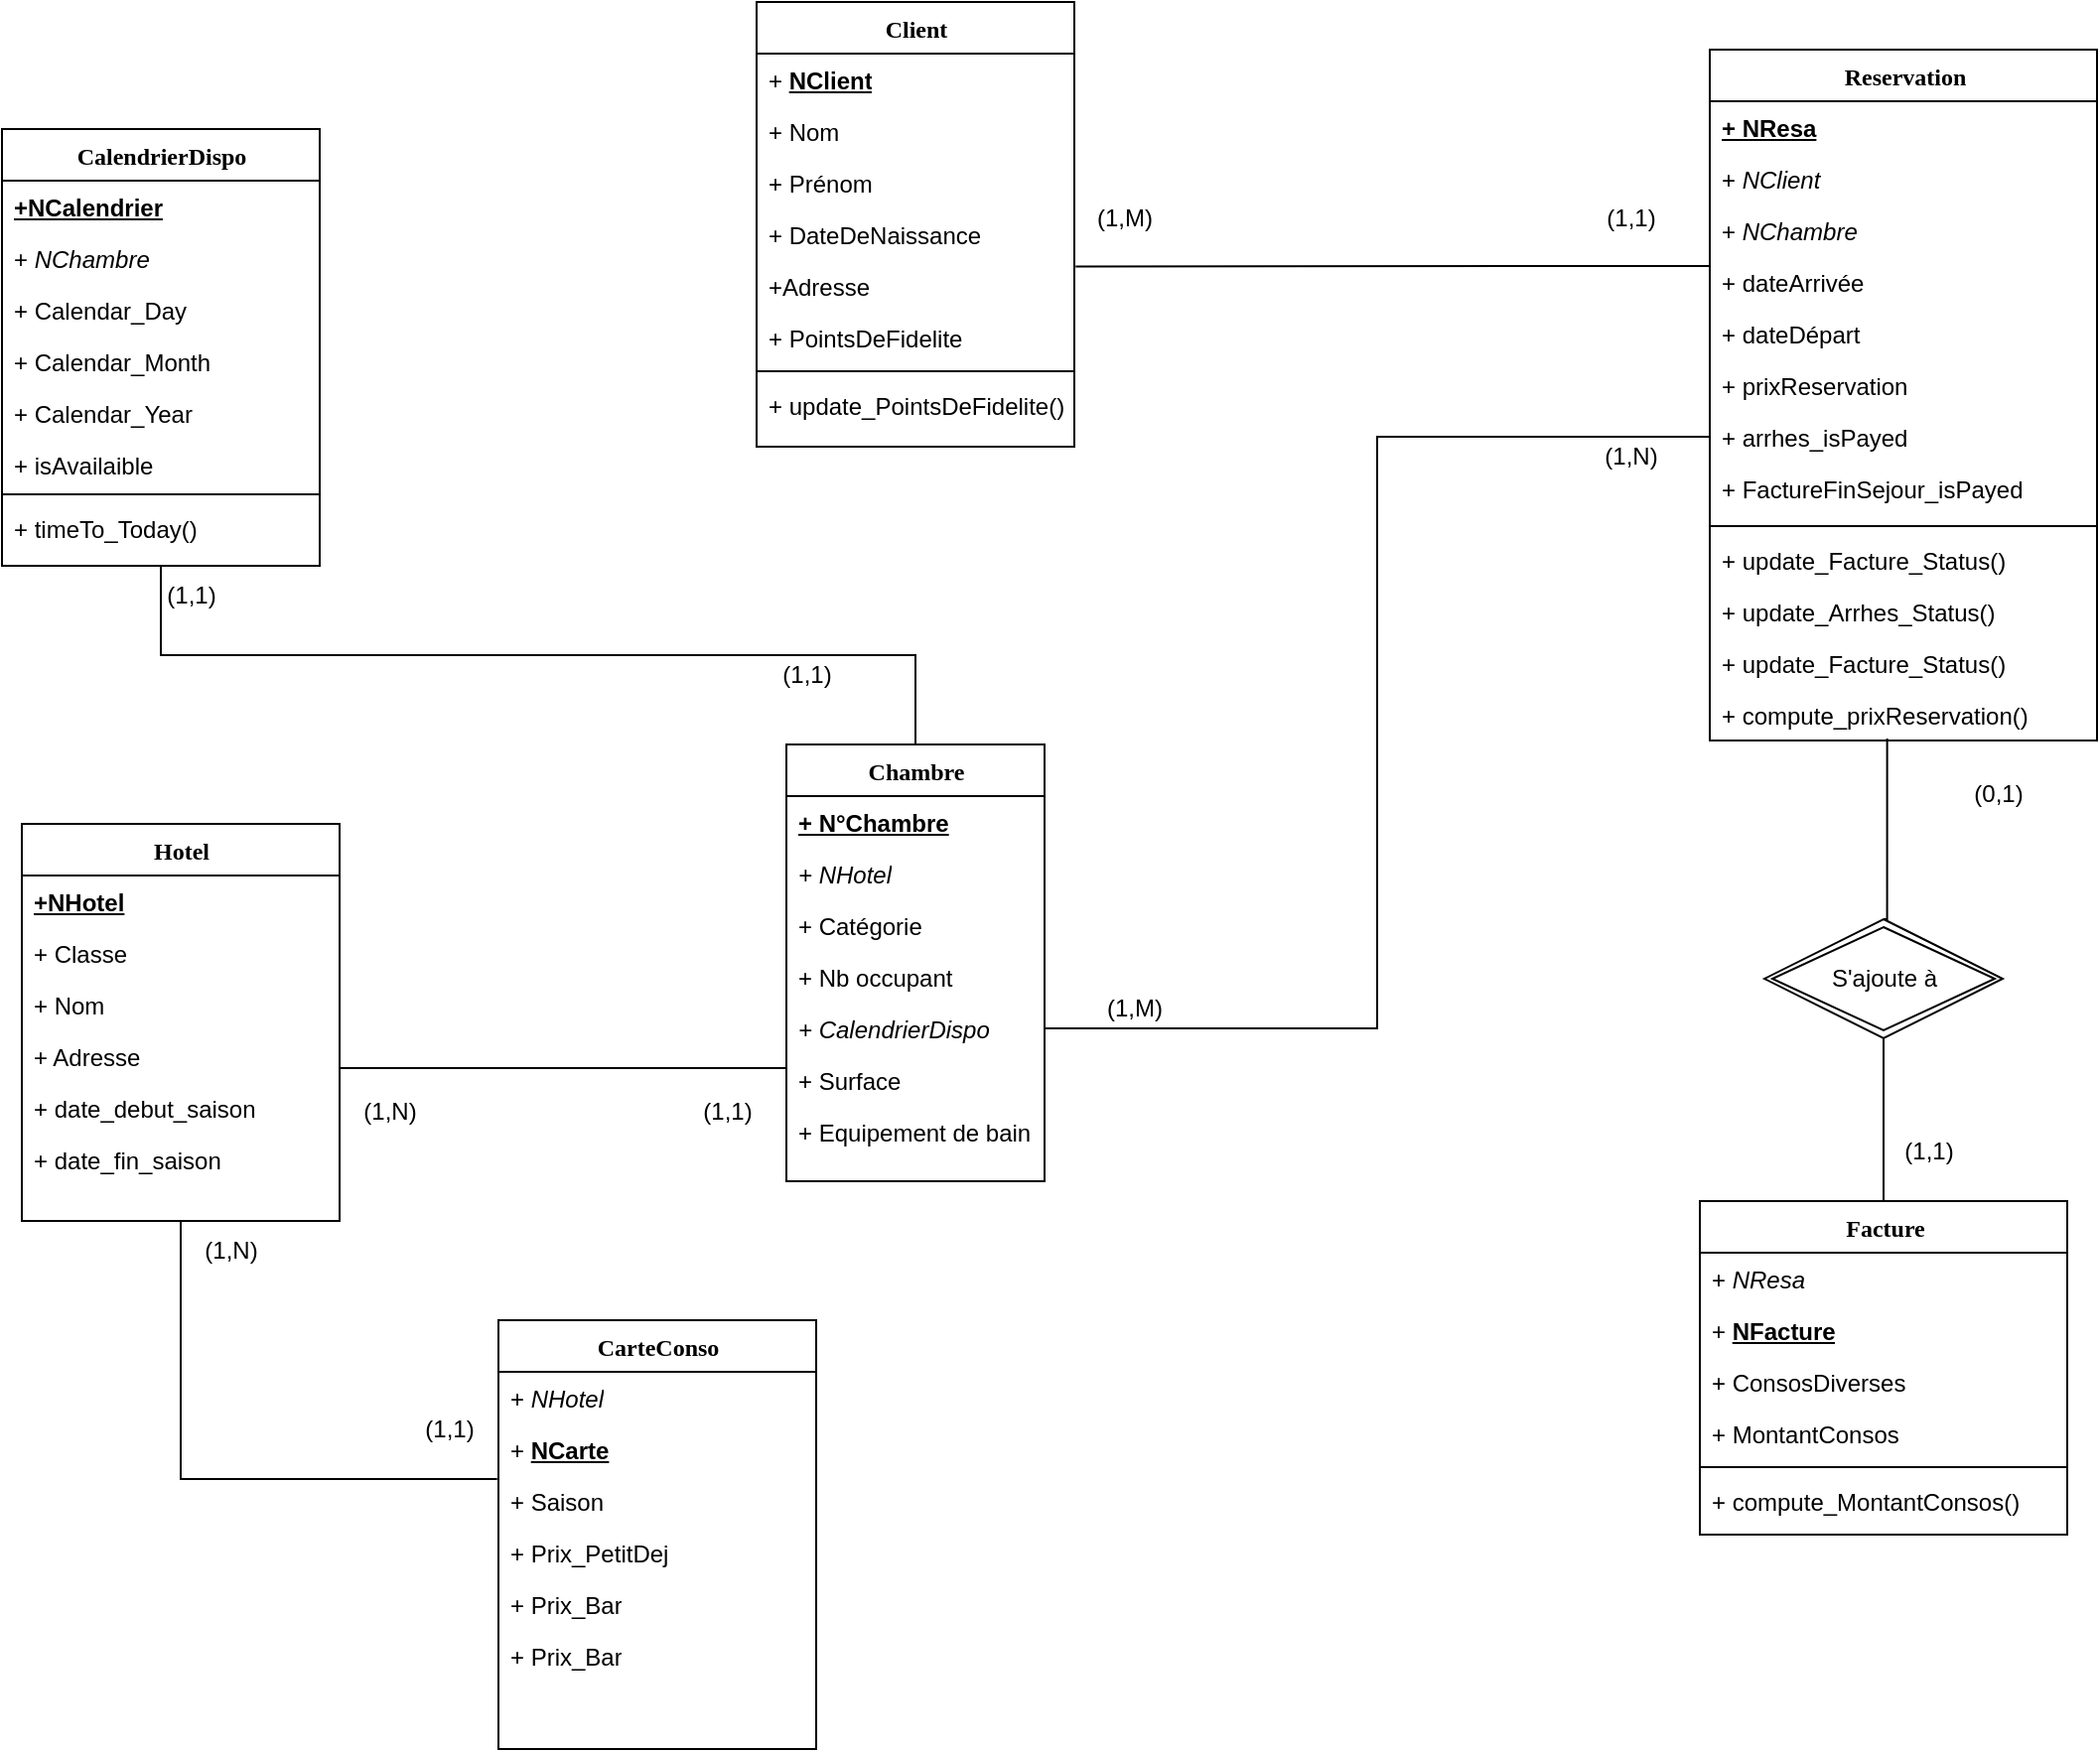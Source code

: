 <mxfile version="25.0.3">
  <diagram name="Page-1" id="9f46799a-70d6-7492-0946-bef42562c5a5">
    <mxGraphModel dx="2239" dy="1599" grid="1" gridSize="10" guides="1" tooltips="1" connect="1" arrows="1" fold="1" page="1" pageScale="1" pageWidth="1169" pageHeight="827" background="none" math="0" shadow="0">
      <root>
        <mxCell id="0" />
        <mxCell id="1" parent="0" />
        <mxCell id="CQkCgIDjcHMGLvw-nLST-4" style="edgeStyle=orthogonalEdgeStyle;rounded=0;orthogonalLoop=1;jettySize=auto;html=1;endArrow=classic;endFill=1;strokeColor=none;" parent="1" target="78961159f06e98e8-37" edge="1">
          <mxGeometry relative="1" as="geometry">
            <mxPoint x="-835" y="-280" as="sourcePoint" />
          </mxGeometry>
        </mxCell>
        <mxCell id="78961159f06e98e8-17" value="Chambre" style="swimlane;html=1;fontStyle=1;align=center;verticalAlign=top;childLayout=stackLayout;horizontal=1;startSize=26;horizontalStack=0;resizeParent=1;resizeLast=0;collapsible=1;marginBottom=0;swimlaneFillColor=#ffffff;rounded=0;shadow=0;comic=0;labelBackgroundColor=none;strokeWidth=1;fillColor=none;fontFamily=Verdana;fontSize=12" parent="1" vertex="1">
          <mxGeometry x="-745" y="-400" width="130" height="220" as="geometry" />
        </mxCell>
        <mxCell id="78961159f06e98e8-21" value="&lt;b&gt;&lt;u&gt;+ N°Chambre&lt;/u&gt;&lt;/b&gt;" style="text;html=1;strokeColor=none;fillColor=none;align=left;verticalAlign=top;spacingLeft=4;spacingRight=4;whiteSpace=wrap;overflow=hidden;rotatable=0;points=[[0,0.5],[1,0.5]];portConstraint=eastwest;" parent="78961159f06e98e8-17" vertex="1">
          <mxGeometry y="26" width="130" height="26" as="geometry" />
        </mxCell>
        <mxCell id="78961159f06e98e8-26" value="&lt;i&gt;+ NHotel&lt;/i&gt;" style="text;html=1;strokeColor=none;fillColor=none;align=left;verticalAlign=top;spacingLeft=4;spacingRight=4;whiteSpace=wrap;overflow=hidden;rotatable=0;points=[[0,0.5],[1,0.5]];portConstraint=eastwest;" parent="78961159f06e98e8-17" vertex="1">
          <mxGeometry y="52" width="130" height="26" as="geometry" />
        </mxCell>
        <mxCell id="78961159f06e98e8-23" value="+ Catégorie" style="text;html=1;strokeColor=none;fillColor=none;align=left;verticalAlign=top;spacingLeft=4;spacingRight=4;whiteSpace=wrap;overflow=hidden;rotatable=0;points=[[0,0.5],[1,0.5]];portConstraint=eastwest;" parent="78961159f06e98e8-17" vertex="1">
          <mxGeometry y="78" width="130" height="26" as="geometry" />
        </mxCell>
        <mxCell id="78961159f06e98e8-25" value="+ Nb occupant" style="text;html=1;strokeColor=none;fillColor=none;align=left;verticalAlign=top;spacingLeft=4;spacingRight=4;whiteSpace=wrap;overflow=hidden;rotatable=0;points=[[0,0.5],[1,0.5]];portConstraint=eastwest;" parent="78961159f06e98e8-17" vertex="1">
          <mxGeometry y="104" width="130" height="26" as="geometry" />
        </mxCell>
        <mxCell id="78961159f06e98e8-24" value="&lt;i&gt;+ CalendrierDispo&lt;/i&gt;" style="text;html=1;strokeColor=none;fillColor=none;align=left;verticalAlign=top;spacingLeft=4;spacingRight=4;whiteSpace=wrap;overflow=hidden;rotatable=0;points=[[0,0.5],[1,0.5]];portConstraint=eastwest;" parent="78961159f06e98e8-17" vertex="1">
          <mxGeometry y="130" width="130" height="26" as="geometry" />
        </mxCell>
        <mxCell id="CQkCgIDjcHMGLvw-nLST-2" value="+ Surface" style="text;html=1;strokeColor=none;fillColor=none;align=left;verticalAlign=top;spacingLeft=4;spacingRight=4;whiteSpace=wrap;overflow=hidden;rotatable=0;points=[[0,0.5],[1,0.5]];portConstraint=eastwest;" parent="78961159f06e98e8-17" vertex="1">
          <mxGeometry y="156" width="130" height="26" as="geometry" />
        </mxCell>
        <mxCell id="CQkCgIDjcHMGLvw-nLST-3" value="+ Equipement de bain" style="text;html=1;strokeColor=none;fillColor=none;align=left;verticalAlign=top;spacingLeft=4;spacingRight=4;whiteSpace=wrap;overflow=hidden;rotatable=0;points=[[0,0.5],[1,0.5]];portConstraint=eastwest;" parent="78961159f06e98e8-17" vertex="1">
          <mxGeometry y="182" width="130" height="26" as="geometry" />
        </mxCell>
        <mxCell id="78961159f06e98e8-30" value="Hotel" style="swimlane;html=1;fontStyle=1;align=center;verticalAlign=top;childLayout=stackLayout;horizontal=1;startSize=26;horizontalStack=0;resizeParent=1;resizeLast=0;collapsible=1;marginBottom=0;swimlaneFillColor=#ffffff;rounded=0;shadow=0;comic=0;labelBackgroundColor=none;strokeWidth=1;fillColor=none;fontFamily=Verdana;fontSize=12" parent="1" vertex="1">
          <mxGeometry x="-1130" y="-360" width="160" height="200" as="geometry" />
        </mxCell>
        <mxCell id="78961159f06e98e8-31" value="&lt;b&gt;&lt;u&gt;+NHotel&lt;/u&gt;&lt;/b&gt;" style="text;html=1;strokeColor=none;fillColor=none;align=left;verticalAlign=top;spacingLeft=4;spacingRight=4;whiteSpace=wrap;overflow=hidden;rotatable=0;points=[[0,0.5],[1,0.5]];portConstraint=eastwest;" parent="78961159f06e98e8-30" vertex="1">
          <mxGeometry y="26" width="160" height="26" as="geometry" />
        </mxCell>
        <mxCell id="78961159f06e98e8-32" value="+ Classe" style="text;html=1;strokeColor=none;fillColor=none;align=left;verticalAlign=top;spacingLeft=4;spacingRight=4;whiteSpace=wrap;overflow=hidden;rotatable=0;points=[[0,0.5],[1,0.5]];portConstraint=eastwest;" parent="78961159f06e98e8-30" vertex="1">
          <mxGeometry y="52" width="160" height="26" as="geometry" />
        </mxCell>
        <mxCell id="78961159f06e98e8-34" value="+ Nom" style="text;html=1;strokeColor=none;fillColor=none;align=left;verticalAlign=top;spacingLeft=4;spacingRight=4;whiteSpace=wrap;overflow=hidden;rotatable=0;points=[[0,0.5],[1,0.5]];portConstraint=eastwest;" parent="78961159f06e98e8-30" vertex="1">
          <mxGeometry y="78" width="160" height="26" as="geometry" />
        </mxCell>
        <mxCell id="78961159f06e98e8-36" value="+ Adresse" style="text;html=1;strokeColor=none;fillColor=none;align=left;verticalAlign=top;spacingLeft=4;spacingRight=4;whiteSpace=wrap;overflow=hidden;rotatable=0;points=[[0,0.5],[1,0.5]];portConstraint=eastwest;" parent="78961159f06e98e8-30" vertex="1">
          <mxGeometry y="104" width="160" height="26" as="geometry" />
        </mxCell>
        <mxCell id="78961159f06e98e8-37" value="&lt;div&gt;+ date_debut_saison&lt;/div&gt;" style="text;html=1;strokeColor=none;fillColor=none;align=left;verticalAlign=top;spacingLeft=4;spacingRight=4;whiteSpace=wrap;overflow=hidden;rotatable=0;points=[[0,0.5],[1,0.5]];portConstraint=eastwest;" parent="78961159f06e98e8-30" vertex="1">
          <mxGeometry y="130" width="160" height="26" as="geometry" />
        </mxCell>
        <mxCell id="yPC3rcjIszFFIL1lVHOC-1" value="&lt;div&gt;+ date_fin_saison&lt;/div&gt;" style="text;html=1;strokeColor=none;fillColor=none;align=left;verticalAlign=top;spacingLeft=4;spacingRight=4;whiteSpace=wrap;overflow=hidden;rotatable=0;points=[[0,0.5],[1,0.5]];portConstraint=eastwest;" vertex="1" parent="78961159f06e98e8-30">
          <mxGeometry y="156" width="160" height="26" as="geometry" />
        </mxCell>
        <mxCell id="78961159f06e98e8-43" value="Client" style="swimlane;html=1;fontStyle=1;align=center;verticalAlign=top;childLayout=stackLayout;horizontal=1;startSize=26;horizontalStack=0;resizeParent=1;resizeLast=0;collapsible=1;marginBottom=0;swimlaneFillColor=#ffffff;rounded=0;shadow=0;comic=0;labelBackgroundColor=none;strokeWidth=1;fillColor=none;fontFamily=Verdana;fontSize=12" parent="1" vertex="1">
          <mxGeometry x="-760" y="-774" width="160" height="224" as="geometry" />
        </mxCell>
        <mxCell id="78961159f06e98e8-44" value="+ &lt;b&gt;&lt;u&gt;NClient&lt;/u&gt;&lt;/b&gt;" style="text;html=1;strokeColor=none;fillColor=none;align=left;verticalAlign=top;spacingLeft=4;spacingRight=4;whiteSpace=wrap;overflow=hidden;rotatable=0;points=[[0,0.5],[1,0.5]];portConstraint=eastwest;" parent="78961159f06e98e8-43" vertex="1">
          <mxGeometry y="26" width="160" height="26" as="geometry" />
        </mxCell>
        <mxCell id="78961159f06e98e8-45" value="+ Nom" style="text;html=1;strokeColor=none;fillColor=none;align=left;verticalAlign=top;spacingLeft=4;spacingRight=4;whiteSpace=wrap;overflow=hidden;rotatable=0;points=[[0,0.5],[1,0.5]];portConstraint=eastwest;" parent="78961159f06e98e8-43" vertex="1">
          <mxGeometry y="52" width="160" height="26" as="geometry" />
        </mxCell>
        <mxCell id="78961159f06e98e8-49" value="+ Prénom " style="text;html=1;strokeColor=none;fillColor=none;align=left;verticalAlign=top;spacingLeft=4;spacingRight=4;whiteSpace=wrap;overflow=hidden;rotatable=0;points=[[0,0.5],[1,0.5]];portConstraint=eastwest;" parent="78961159f06e98e8-43" vertex="1">
          <mxGeometry y="78" width="160" height="26" as="geometry" />
        </mxCell>
        <mxCell id="78961159f06e98e8-50" value="+ DateDeNaissance" style="text;html=1;strokeColor=none;fillColor=none;align=left;verticalAlign=top;spacingLeft=4;spacingRight=4;whiteSpace=wrap;overflow=hidden;rotatable=0;points=[[0,0.5],[1,0.5]];portConstraint=eastwest;" parent="78961159f06e98e8-43" vertex="1">
          <mxGeometry y="104" width="160" height="26" as="geometry" />
        </mxCell>
        <mxCell id="CQkCgIDjcHMGLvw-nLST-9" value="+Adresse" style="text;html=1;strokeColor=none;fillColor=none;align=left;verticalAlign=top;spacingLeft=4;spacingRight=4;whiteSpace=wrap;overflow=hidden;rotatable=0;points=[[0,0.5],[1,0.5]];portConstraint=eastwest;" parent="78961159f06e98e8-43" vertex="1">
          <mxGeometry y="130" width="160" height="26" as="geometry" />
        </mxCell>
        <mxCell id="CQkCgIDjcHMGLvw-nLST-10" value="+ PointsDeFidelite" style="text;html=1;strokeColor=none;fillColor=none;align=left;verticalAlign=top;spacingLeft=4;spacingRight=4;whiteSpace=wrap;overflow=hidden;rotatable=0;points=[[0,0.5],[1,0.5]];portConstraint=eastwest;" parent="78961159f06e98e8-43" vertex="1">
          <mxGeometry y="156" width="160" height="26" as="geometry" />
        </mxCell>
        <mxCell id="yPC3rcjIszFFIL1lVHOC-23" value="" style="line;strokeWidth=1;fillColor=none;align=left;verticalAlign=middle;spacingTop=-1;spacingLeft=3;spacingRight=3;rotatable=0;labelPosition=right;points=[];portConstraint=eastwest;strokeColor=inherit;" vertex="1" parent="78961159f06e98e8-43">
          <mxGeometry y="182" width="160" height="8" as="geometry" />
        </mxCell>
        <mxCell id="CQkCgIDjcHMGLvw-nLST-11" value="+ update_PointsDeFidelite()" style="text;html=1;strokeColor=none;fillColor=none;align=left;verticalAlign=top;spacingLeft=4;spacingRight=4;whiteSpace=wrap;overflow=hidden;rotatable=0;points=[[0,0.5],[1,0.5]];portConstraint=eastwest;" parent="78961159f06e98e8-43" vertex="1">
          <mxGeometry y="190" width="160" height="26" as="geometry" />
        </mxCell>
        <mxCell id="78961159f06e98e8-56" value="CalendrierDispo" style="swimlane;html=1;fontStyle=1;align=center;verticalAlign=top;childLayout=stackLayout;horizontal=1;startSize=26;horizontalStack=0;resizeParent=1;resizeLast=0;collapsible=1;marginBottom=0;swimlaneFillColor=#ffffff;rounded=0;shadow=0;comic=0;labelBackgroundColor=none;strokeWidth=1;fillColor=none;fontFamily=Verdana;fontSize=12" parent="1" vertex="1">
          <mxGeometry x="-1140" y="-710" width="160" height="220" as="geometry" />
        </mxCell>
        <mxCell id="78961159f06e98e8-57" value="&lt;b&gt;&lt;u&gt;+NCalendrier&lt;/u&gt;&lt;/b&gt;" style="text;html=1;strokeColor=none;fillColor=none;align=left;verticalAlign=top;spacingLeft=4;spacingRight=4;whiteSpace=wrap;overflow=hidden;rotatable=0;points=[[0,0.5],[1,0.5]];portConstraint=eastwest;" parent="78961159f06e98e8-56" vertex="1">
          <mxGeometry y="26" width="160" height="26" as="geometry" />
        </mxCell>
        <mxCell id="78961159f06e98e8-58" value="+ &lt;i&gt;NChambre&lt;/i&gt;" style="text;html=1;strokeColor=none;fillColor=none;align=left;verticalAlign=top;spacingLeft=4;spacingRight=4;whiteSpace=wrap;overflow=hidden;rotatable=0;points=[[0,0.5],[1,0.5]];portConstraint=eastwest;" parent="78961159f06e98e8-56" vertex="1">
          <mxGeometry y="52" width="160" height="26" as="geometry" />
        </mxCell>
        <mxCell id="78961159f06e98e8-59" value="+ Calendar_Day" style="text;html=1;strokeColor=none;fillColor=none;align=left;verticalAlign=top;spacingLeft=4;spacingRight=4;whiteSpace=wrap;overflow=hidden;rotatable=0;points=[[0,0.5],[1,0.5]];portConstraint=eastwest;" parent="78961159f06e98e8-56" vertex="1">
          <mxGeometry y="78" width="160" height="26" as="geometry" />
        </mxCell>
        <mxCell id="yPC3rcjIszFFIL1lVHOC-6" value="+ Calendar_Month" style="text;html=1;strokeColor=none;fillColor=none;align=left;verticalAlign=top;spacingLeft=4;spacingRight=4;whiteSpace=wrap;overflow=hidden;rotatable=0;points=[[0,0.5],[1,0.5]];portConstraint=eastwest;" vertex="1" parent="78961159f06e98e8-56">
          <mxGeometry y="104" width="160" height="26" as="geometry" />
        </mxCell>
        <mxCell id="yPC3rcjIszFFIL1lVHOC-7" value="+ Calendar_Year" style="text;html=1;strokeColor=none;fillColor=none;align=left;verticalAlign=top;spacingLeft=4;spacingRight=4;whiteSpace=wrap;overflow=hidden;rotatable=0;points=[[0,0.5],[1,0.5]];portConstraint=eastwest;" vertex="1" parent="78961159f06e98e8-56">
          <mxGeometry y="130" width="160" height="26" as="geometry" />
        </mxCell>
        <mxCell id="78961159f06e98e8-60" value="+ isAvailaible" style="text;html=1;strokeColor=none;fillColor=none;align=left;verticalAlign=top;spacingLeft=4;spacingRight=4;whiteSpace=wrap;overflow=hidden;rotatable=0;points=[[0,0.5],[1,0.5]];portConstraint=eastwest;" parent="78961159f06e98e8-56" vertex="1">
          <mxGeometry y="156" width="160" height="24" as="geometry" />
        </mxCell>
        <mxCell id="yPC3rcjIszFFIL1lVHOC-14" value="" style="line;strokeWidth=1;fillColor=none;align=left;verticalAlign=middle;spacingTop=-1;spacingLeft=3;spacingRight=3;rotatable=0;labelPosition=right;points=[];portConstraint=eastwest;strokeColor=inherit;" vertex="1" parent="78961159f06e98e8-56">
          <mxGeometry y="180" width="160" height="8" as="geometry" />
        </mxCell>
        <mxCell id="yPC3rcjIszFFIL1lVHOC-16" value="+ timeTo_Today()" style="text;strokeColor=none;fillColor=none;align=left;verticalAlign=top;spacingLeft=4;spacingRight=4;overflow=hidden;rotatable=0;points=[[0,0.5],[1,0.5]];portConstraint=eastwest;whiteSpace=wrap;html=1;" vertex="1" parent="78961159f06e98e8-56">
          <mxGeometry y="188" width="160" height="26" as="geometry" />
        </mxCell>
        <mxCell id="78961159f06e98e8-82" value="Reservation" style="swimlane;html=1;fontStyle=1;align=center;verticalAlign=top;childLayout=stackLayout;horizontal=1;startSize=26;horizontalStack=0;resizeParent=1;resizeLast=0;collapsible=1;marginBottom=0;swimlaneFillColor=#ffffff;rounded=0;shadow=0;comic=0;labelBackgroundColor=none;strokeWidth=1;fillColor=none;fontFamily=Verdana;fontSize=12" parent="1" vertex="1">
          <mxGeometry x="-280" y="-750" width="195" height="348" as="geometry" />
        </mxCell>
        <mxCell id="78961159f06e98e8-83" value="&lt;b&gt;&lt;u&gt;+ NResa&lt;/u&gt;&lt;/b&gt;" style="text;html=1;strokeColor=none;fillColor=none;align=left;verticalAlign=top;spacingLeft=4;spacingRight=4;whiteSpace=wrap;overflow=hidden;rotatable=0;points=[[0,0.5],[1,0.5]];portConstraint=eastwest;" parent="78961159f06e98e8-82" vertex="1">
          <mxGeometry y="26" width="195" height="26" as="geometry" />
        </mxCell>
        <mxCell id="78961159f06e98e8-84" value="+ &lt;i&gt;NClient&lt;/i&gt;" style="text;html=1;strokeColor=none;fillColor=none;align=left;verticalAlign=top;spacingLeft=4;spacingRight=4;whiteSpace=wrap;overflow=hidden;rotatable=0;points=[[0,0.5],[1,0.5]];portConstraint=eastwest;" parent="78961159f06e98e8-82" vertex="1">
          <mxGeometry y="52" width="195" height="26" as="geometry" />
        </mxCell>
        <mxCell id="78961159f06e98e8-85" value="+ &lt;i&gt;NChambre&lt;/i&gt;" style="text;html=1;strokeColor=none;fillColor=none;align=left;verticalAlign=top;spacingLeft=4;spacingRight=4;whiteSpace=wrap;overflow=hidden;rotatable=0;points=[[0,0.5],[1,0.5]];portConstraint=eastwest;" parent="78961159f06e98e8-82" vertex="1">
          <mxGeometry y="78" width="195" height="26" as="geometry" />
        </mxCell>
        <mxCell id="78961159f06e98e8-86" value="+ dateArrivée" style="text;html=1;strokeColor=none;fillColor=none;align=left;verticalAlign=top;spacingLeft=4;spacingRight=4;whiteSpace=wrap;overflow=hidden;rotatable=0;points=[[0,0.5],[1,0.5]];portConstraint=eastwest;" parent="78961159f06e98e8-82" vertex="1">
          <mxGeometry y="104" width="195" height="26" as="geometry" />
        </mxCell>
        <mxCell id="78961159f06e98e8-87" value="+ dateDépart" style="text;html=1;strokeColor=none;fillColor=none;align=left;verticalAlign=top;spacingLeft=4;spacingRight=4;whiteSpace=wrap;overflow=hidden;rotatable=0;points=[[0,0.5],[1,0.5]];portConstraint=eastwest;" parent="78961159f06e98e8-82" vertex="1">
          <mxGeometry y="130" width="195" height="26" as="geometry" />
        </mxCell>
        <mxCell id="yPC3rcjIszFFIL1lVHOC-25" value="+ prixReservation" style="text;html=1;strokeColor=none;fillColor=none;align=left;verticalAlign=top;spacingLeft=4;spacingRight=4;whiteSpace=wrap;overflow=hidden;rotatable=0;points=[[0,0.5],[1,0.5]];portConstraint=eastwest;" vertex="1" parent="78961159f06e98e8-82">
          <mxGeometry y="156" width="195" height="26" as="geometry" />
        </mxCell>
        <mxCell id="78961159f06e98e8-88" value="+ arrhes_isPayed" style="text;html=1;strokeColor=none;fillColor=none;align=left;verticalAlign=top;spacingLeft=4;spacingRight=4;whiteSpace=wrap;overflow=hidden;rotatable=0;points=[[0,0.5],[1,0.5]];portConstraint=eastwest;" parent="78961159f06e98e8-82" vertex="1">
          <mxGeometry y="182" width="195" height="26" as="geometry" />
        </mxCell>
        <mxCell id="yPC3rcjIszFFIL1lVHOC-5" value="+ FactureFinSejour_isPayed" style="text;html=1;strokeColor=none;fillColor=none;align=left;verticalAlign=top;spacingLeft=4;spacingRight=4;whiteSpace=wrap;overflow=hidden;rotatable=0;points=[[0,0.5],[1,0.5]];portConstraint=eastwest;" vertex="1" parent="78961159f06e98e8-82">
          <mxGeometry y="208" width="195" height="28" as="geometry" />
        </mxCell>
        <mxCell id="yPC3rcjIszFFIL1lVHOC-17" value="" style="line;strokeWidth=1;fillColor=none;align=left;verticalAlign=middle;spacingTop=-1;spacingLeft=3;spacingRight=3;rotatable=0;labelPosition=right;points=[];portConstraint=eastwest;strokeColor=inherit;" vertex="1" parent="78961159f06e98e8-82">
          <mxGeometry y="236" width="195" height="8" as="geometry" />
        </mxCell>
        <mxCell id="yPC3rcjIszFFIL1lVHOC-22" value="+ update_Facture_Status()" style="text;strokeColor=none;fillColor=none;align=left;verticalAlign=top;spacingLeft=4;spacingRight=4;overflow=hidden;rotatable=0;points=[[0,0.5],[1,0.5]];portConstraint=eastwest;whiteSpace=wrap;html=1;" vertex="1" parent="78961159f06e98e8-82">
          <mxGeometry y="244" width="195" height="26" as="geometry" />
        </mxCell>
        <mxCell id="yPC3rcjIszFFIL1lVHOC-18" value="+ update_Arrhes_Status()" style="text;strokeColor=none;fillColor=none;align=left;verticalAlign=top;spacingLeft=4;spacingRight=4;overflow=hidden;rotatable=0;points=[[0,0.5],[1,0.5]];portConstraint=eastwest;whiteSpace=wrap;html=1;" vertex="1" parent="78961159f06e98e8-82">
          <mxGeometry y="270" width="195" height="26" as="geometry" />
        </mxCell>
        <mxCell id="yPC3rcjIszFFIL1lVHOC-19" value="+ update_Facture_Status()" style="text;strokeColor=none;fillColor=none;align=left;verticalAlign=top;spacingLeft=4;spacingRight=4;overflow=hidden;rotatable=0;points=[[0,0.5],[1,0.5]];portConstraint=eastwest;whiteSpace=wrap;html=1;" vertex="1" parent="78961159f06e98e8-82">
          <mxGeometry y="296" width="195" height="26" as="geometry" />
        </mxCell>
        <mxCell id="yPC3rcjIszFFIL1lVHOC-26" value="+ compute_prixReservation()" style="text;strokeColor=none;fillColor=none;align=left;verticalAlign=top;spacingLeft=4;spacingRight=4;overflow=hidden;rotatable=0;points=[[0,0.5],[1,0.5]];portConstraint=eastwest;whiteSpace=wrap;html=1;" vertex="1" parent="78961159f06e98e8-82">
          <mxGeometry y="322" width="195" height="26" as="geometry" />
        </mxCell>
        <mxCell id="78961159f06e98e8-95" value="Facture" style="swimlane;html=1;fontStyle=1;align=center;verticalAlign=top;childLayout=stackLayout;horizontal=1;startSize=26;horizontalStack=0;resizeParent=1;resizeLast=0;collapsible=1;marginBottom=0;swimlaneFillColor=#ffffff;rounded=0;shadow=0;comic=0;labelBackgroundColor=none;strokeWidth=1;fillColor=none;fontFamily=Verdana;fontSize=12" parent="1" vertex="1">
          <mxGeometry x="-285" y="-170" width="185" height="168" as="geometry" />
        </mxCell>
        <mxCell id="78961159f06e98e8-97" value="+ &lt;i&gt;NResa&lt;/i&gt;" style="text;html=1;strokeColor=none;fillColor=none;align=left;verticalAlign=top;spacingLeft=4;spacingRight=4;whiteSpace=wrap;overflow=hidden;rotatable=0;points=[[0,0.5],[1,0.5]];portConstraint=eastwest;" parent="78961159f06e98e8-95" vertex="1">
          <mxGeometry y="26" width="185" height="26" as="geometry" />
        </mxCell>
        <mxCell id="78961159f06e98e8-96" value="+ &lt;b&gt;&lt;u&gt;NFacture&lt;/u&gt;&lt;/b&gt;" style="text;html=1;strokeColor=none;fillColor=none;align=left;verticalAlign=top;spacingLeft=4;spacingRight=4;whiteSpace=wrap;overflow=hidden;rotatable=0;points=[[0,0.5],[1,0.5]];portConstraint=eastwest;" parent="78961159f06e98e8-95" vertex="1">
          <mxGeometry y="52" width="185" height="26" as="geometry" />
        </mxCell>
        <mxCell id="78961159f06e98e8-98" value="+ ConsosDiverses" style="text;html=1;strokeColor=none;fillColor=none;align=left;verticalAlign=top;spacingLeft=4;spacingRight=4;whiteSpace=wrap;overflow=hidden;rotatable=0;points=[[0,0.5],[1,0.5]];portConstraint=eastwest;" parent="78961159f06e98e8-95" vertex="1">
          <mxGeometry y="78" width="185" height="26" as="geometry" />
        </mxCell>
        <mxCell id="78961159f06e98e8-102" value="+ MontantConsos" style="text;html=1;strokeColor=none;fillColor=none;align=left;verticalAlign=top;spacingLeft=4;spacingRight=4;whiteSpace=wrap;overflow=hidden;rotatable=0;points=[[0,0.5],[1,0.5]];portConstraint=eastwest;" parent="78961159f06e98e8-95" vertex="1">
          <mxGeometry y="104" width="185" height="26" as="geometry" />
        </mxCell>
        <mxCell id="yPC3rcjIszFFIL1lVHOC-20" value="" style="line;strokeWidth=1;fillColor=none;align=left;verticalAlign=middle;spacingTop=-1;spacingLeft=3;spacingRight=3;rotatable=0;labelPosition=right;points=[];portConstraint=eastwest;strokeColor=inherit;" vertex="1" parent="78961159f06e98e8-95">
          <mxGeometry y="130" width="185" height="8" as="geometry" />
        </mxCell>
        <mxCell id="yPC3rcjIszFFIL1lVHOC-21" value="+ compute_MontantConsos()" style="text;strokeColor=none;fillColor=none;align=left;verticalAlign=top;spacingLeft=4;spacingRight=4;overflow=hidden;rotatable=0;points=[[0,0.5],[1,0.5]];portConstraint=eastwest;whiteSpace=wrap;html=1;" vertex="1" parent="78961159f06e98e8-95">
          <mxGeometry y="138" width="185" height="26" as="geometry" />
        </mxCell>
        <mxCell id="78961159f06e98e8-108" value="CarteConso" style="swimlane;html=1;fontStyle=1;align=center;verticalAlign=top;childLayout=stackLayout;horizontal=1;startSize=26;horizontalStack=0;resizeParent=1;resizeLast=0;collapsible=1;marginBottom=0;swimlaneFillColor=#ffffff;rounded=0;shadow=0;comic=0;labelBackgroundColor=none;strokeWidth=1;fillColor=none;fontFamily=Verdana;fontSize=12" parent="1" vertex="1">
          <mxGeometry x="-890" y="-110.0" width="160" height="216" as="geometry" />
        </mxCell>
        <mxCell id="CQkCgIDjcHMGLvw-nLST-13" value="+ &lt;i&gt;NHotel&lt;/i&gt;" style="text;html=1;strokeColor=none;fillColor=none;align=left;verticalAlign=top;spacingLeft=4;spacingRight=4;whiteSpace=wrap;overflow=hidden;rotatable=0;points=[[0,0.5],[1,0.5]];portConstraint=eastwest;" parent="78961159f06e98e8-108" vertex="1">
          <mxGeometry y="26" width="160" height="26" as="geometry" />
        </mxCell>
        <mxCell id="78961159f06e98e8-109" value="+ &lt;b&gt;&lt;u&gt;NCarte&lt;/u&gt;&lt;/b&gt;" style="text;html=1;strokeColor=none;fillColor=none;align=left;verticalAlign=top;spacingLeft=4;spacingRight=4;whiteSpace=wrap;overflow=hidden;rotatable=0;points=[[0,0.5],[1,0.5]];portConstraint=eastwest;" parent="78961159f06e98e8-108" vertex="1">
          <mxGeometry y="52" width="160" height="26" as="geometry" />
        </mxCell>
        <mxCell id="78961159f06e98e8-120" value="+ Saison" style="text;html=1;strokeColor=none;fillColor=none;align=left;verticalAlign=top;spacingLeft=4;spacingRight=4;whiteSpace=wrap;overflow=hidden;rotatable=0;points=[[0,0.5],[1,0.5]];portConstraint=eastwest;" parent="78961159f06e98e8-108" vertex="1">
          <mxGeometry y="78" width="160" height="26" as="geometry" />
        </mxCell>
        <mxCell id="78961159f06e98e8-110" value="+ Prix_PetitDej" style="text;html=1;strokeColor=none;fillColor=none;align=left;verticalAlign=top;spacingLeft=4;spacingRight=4;whiteSpace=wrap;overflow=hidden;rotatable=0;points=[[0,0.5],[1,0.5]];portConstraint=eastwest;" parent="78961159f06e98e8-108" vertex="1">
          <mxGeometry y="104" width="160" height="26" as="geometry" />
        </mxCell>
        <mxCell id="CQkCgIDjcHMGLvw-nLST-14" value="+ Prix_Bar" style="text;html=1;strokeColor=none;fillColor=none;align=left;verticalAlign=top;spacingLeft=4;spacingRight=4;whiteSpace=wrap;overflow=hidden;rotatable=0;points=[[0,0.5],[1,0.5]];portConstraint=eastwest;" parent="78961159f06e98e8-108" vertex="1">
          <mxGeometry y="130" width="160" height="26" as="geometry" />
        </mxCell>
        <mxCell id="CQkCgIDjcHMGLvw-nLST-12" value="+ Prix_Bar" style="text;html=1;strokeColor=none;fillColor=none;align=left;verticalAlign=top;spacingLeft=4;spacingRight=4;whiteSpace=wrap;overflow=hidden;rotatable=0;points=[[0,0.5],[1,0.5]];portConstraint=eastwest;" parent="78961159f06e98e8-108" vertex="1">
          <mxGeometry y="156" width="160" height="26" as="geometry" />
        </mxCell>
        <mxCell id="CQkCgIDjcHMGLvw-nLST-20" value="" style="endArrow=none;html=1;rounded=0;exitX=1;exitY=0.5;exitDx=0;exitDy=0;entryX=0;entryY=0.5;entryDx=0;entryDy=0;movable=1;resizable=1;rotatable=1;deletable=1;editable=1;locked=0;connectable=1;edgeStyle=elbowEdgeStyle;elbow=vertical;" parent="1" source="78961159f06e98e8-37" target="78961159f06e98e8-24" edge="1">
          <mxGeometry width="50" height="50" relative="1" as="geometry">
            <mxPoint x="-665" y="-300" as="sourcePoint" />
            <mxPoint x="-615" y="-350" as="targetPoint" />
          </mxGeometry>
        </mxCell>
        <mxCell id="CQkCgIDjcHMGLvw-nLST-22" value="" style="edgeStyle=orthogonalEdgeStyle;rounded=0;orthogonalLoop=1;jettySize=auto;html=1;endArrow=classic;endFill=1;strokeColor=none;" parent="1" source="78961159f06e98e8-24" edge="1">
          <mxGeometry relative="1" as="geometry">
            <mxPoint x="-1035" y="-527" as="sourcePoint" />
            <mxPoint x="-835" y="-360" as="targetPoint" />
          </mxGeometry>
        </mxCell>
        <mxCell id="CQkCgIDjcHMGLvw-nLST-24" value="(1,1)" style="text;html=1;align=center;verticalAlign=middle;resizable=0;points=[];autosize=1;strokeColor=none;fillColor=none;" parent="1" vertex="1">
          <mxGeometry x="-800" y="-230" width="50" height="30" as="geometry" />
        </mxCell>
        <mxCell id="CQkCgIDjcHMGLvw-nLST-25" value="(1,N)" style="text;html=1;align=center;verticalAlign=middle;resizable=1;points=[];autosize=1;strokeColor=none;fillColor=none;movable=1;rotatable=1;deletable=1;editable=1;locked=0;connectable=1;" parent="1" vertex="1">
          <mxGeometry x="-970" y="-230" width="50" height="30" as="geometry" />
        </mxCell>
        <mxCell id="CQkCgIDjcHMGLvw-nLST-28" value="(1,1)" style="text;html=1;align=center;verticalAlign=middle;resizable=0;points=[];autosize=1;strokeColor=none;fillColor=none;" parent="1" vertex="1">
          <mxGeometry x="-1070" y="-490" width="50" height="30" as="geometry" />
        </mxCell>
        <mxCell id="CQkCgIDjcHMGLvw-nLST-29" value="(1,1)" style="text;html=1;align=center;verticalAlign=middle;resizable=0;points=[];autosize=1;strokeColor=none;fillColor=none;" parent="1" vertex="1">
          <mxGeometry x="-760" y="-450" width="50" height="30" as="geometry" />
        </mxCell>
        <mxCell id="CQkCgIDjcHMGLvw-nLST-30" value="" style="endArrow=none;html=1;rounded=0;entryX=0;entryY=0.5;entryDx=0;entryDy=0;exitX=1.004;exitY=0.123;exitDx=0;exitDy=0;exitPerimeter=0;edgeStyle=elbowEdgeStyle;elbow=vertical;" parent="1" source="CQkCgIDjcHMGLvw-nLST-9" target="78961159f06e98e8-85" edge="1">
          <mxGeometry width="50" height="50" relative="1" as="geometry">
            <mxPoint x="-595" y="-634" as="sourcePoint" />
            <mxPoint x="-215" y="-330" as="targetPoint" />
            <Array as="points">
              <mxPoint x="-440" y="-641" />
            </Array>
          </mxGeometry>
        </mxCell>
        <mxCell id="CQkCgIDjcHMGLvw-nLST-32" value="(1,M)" style="text;html=1;align=center;verticalAlign=middle;resizable=0;points=[];autosize=1;strokeColor=none;fillColor=none;" parent="1" vertex="1">
          <mxGeometry x="-595" y="-282" width="50" height="30" as="geometry" />
        </mxCell>
        <mxCell id="CQkCgIDjcHMGLvw-nLST-33" value="(1,N)" style="text;html=1;align=center;verticalAlign=middle;resizable=0;points=[];autosize=1;strokeColor=none;fillColor=none;" parent="1" vertex="1">
          <mxGeometry x="-345" y="-560" width="50" height="30" as="geometry" />
        </mxCell>
        <mxCell id="CQkCgIDjcHMGLvw-nLST-34" value="(1,1)" style="text;html=1;align=center;verticalAlign=middle;resizable=0;points=[];autosize=1;strokeColor=none;fillColor=none;" parent="1" vertex="1">
          <mxGeometry x="-345" y="-680" width="50" height="30" as="geometry" />
        </mxCell>
        <mxCell id="CQkCgIDjcHMGLvw-nLST-35" value="(1,M)" style="text;html=1;align=center;verticalAlign=middle;resizable=0;points=[];autosize=1;strokeColor=none;fillColor=none;" parent="1" vertex="1">
          <mxGeometry x="-600" y="-680" width="50" height="30" as="geometry" />
        </mxCell>
        <mxCell id="CQkCgIDjcHMGLvw-nLST-46" value="(1,1)" style="text;html=1;align=center;verticalAlign=middle;resizable=0;points=[];autosize=1;strokeColor=none;fillColor=none;" parent="1" vertex="1">
          <mxGeometry x="-195" y="-210" width="50" height="30" as="geometry" />
        </mxCell>
        <mxCell id="CQkCgIDjcHMGLvw-nLST-47" value="(0,1)" style="text;html=1;align=center;verticalAlign=middle;resizable=0;points=[];autosize=1;strokeColor=none;fillColor=none;" parent="1" vertex="1">
          <mxGeometry x="-160" y="-390" width="50" height="30" as="geometry" />
        </mxCell>
        <mxCell id="CQkCgIDjcHMGLvw-nLST-49" value="(1,N)" style="text;html=1;align=center;verticalAlign=middle;resizable=0;points=[];autosize=1;strokeColor=none;fillColor=none;" parent="1" vertex="1">
          <mxGeometry x="-1050" y="-160" width="50" height="30" as="geometry" />
        </mxCell>
        <mxCell id="U_Xd018-zOxMlsM5gdnk-1" value="" style="endArrow=none;html=1;rounded=0;exitX=0.5;exitY=0;exitDx=0;exitDy=0;entryX=0.5;entryY=1;entryDx=0;entryDy=0;edgeStyle=elbowEdgeStyle;elbow=vertical;" parent="1" source="78961159f06e98e8-17" target="78961159f06e98e8-56" edge="1">
          <mxGeometry width="50" height="50" relative="1" as="geometry">
            <mxPoint x="-715" y="-410" as="sourcePoint" />
            <mxPoint x="-665" y="-460" as="targetPoint" />
          </mxGeometry>
        </mxCell>
        <mxCell id="U_Xd018-zOxMlsM5gdnk-2" value="" style="endArrow=none;html=1;rounded=0;entryX=0;entryY=0.5;entryDx=0;entryDy=0;exitX=1;exitY=0.5;exitDx=0;exitDy=0;edgeStyle=elbowEdgeStyle;" parent="1" source="78961159f06e98e8-24" target="78961159f06e98e8-88" edge="1">
          <mxGeometry width="50" height="50" relative="1" as="geometry">
            <mxPoint x="-715" y="-410" as="sourcePoint" />
            <mxPoint x="-665" y="-460" as="targetPoint" />
          </mxGeometry>
        </mxCell>
        <mxCell id="yPC3rcjIszFFIL1lVHOC-28" style="edgeStyle=orthogonalEdgeStyle;rounded=0;orthogonalLoop=1;jettySize=auto;html=1;exitX=0.5;exitY=1;exitDx=0;exitDy=0;entryX=0.5;entryY=0;entryDx=0;entryDy=0;endArrow=none;endFill=0;" edge="1" parent="1" source="U_Xd018-zOxMlsM5gdnk-5" target="78961159f06e98e8-95">
          <mxGeometry relative="1" as="geometry" />
        </mxCell>
        <mxCell id="U_Xd018-zOxMlsM5gdnk-5" value="S&#39;ajoute à" style="shape=rhombus;double=1;perimeter=rhombusPerimeter;whiteSpace=wrap;html=1;align=center;" parent="1" vertex="1">
          <mxGeometry x="-252.5" y="-312" width="120" height="60" as="geometry" />
        </mxCell>
        <mxCell id="yPC3rcjIszFFIL1lVHOC-24" value="" style="endArrow=none;html=1;rounded=0;entryX=-0.004;entryY=0.051;entryDx=0;entryDy=0;exitX=0.5;exitY=1;exitDx=0;exitDy=0;edgeStyle=elbowEdgeStyle;elbow=vertical;entryPerimeter=0;" edge="1" parent="1" source="78961159f06e98e8-30" target="78961159f06e98e8-120">
          <mxGeometry width="50" height="50" relative="1" as="geometry">
            <mxPoint x="-1050" y="-160" as="sourcePoint" />
            <mxPoint x="-890" y="-19" as="targetPoint" />
            <Array as="points">
              <mxPoint x="-970" y="-30" />
            </Array>
          </mxGeometry>
        </mxCell>
        <mxCell id="CQkCgIDjcHMGLvw-nLST-50" value="(1,1)" style="text;html=1;align=center;verticalAlign=middle;resizable=0;points=[];autosize=1;strokeColor=none;fillColor=none;" parent="1" vertex="1">
          <mxGeometry x="-940" y="-70" width="50" height="30" as="geometry" />
        </mxCell>
        <mxCell id="yPC3rcjIszFFIL1lVHOC-27" style="edgeStyle=orthogonalEdgeStyle;rounded=0;orthogonalLoop=1;jettySize=auto;html=1;exitX=0.5;exitY=0;exitDx=0;exitDy=0;entryX=0.458;entryY=0.962;entryDx=0;entryDy=0;entryPerimeter=0;endArrow=none;endFill=0;" edge="1" parent="1" source="U_Xd018-zOxMlsM5gdnk-5" target="yPC3rcjIszFFIL1lVHOC-26">
          <mxGeometry relative="1" as="geometry">
            <Array as="points">
              <mxPoint x="-191" y="-312" />
            </Array>
          </mxGeometry>
        </mxCell>
      </root>
    </mxGraphModel>
  </diagram>
</mxfile>
